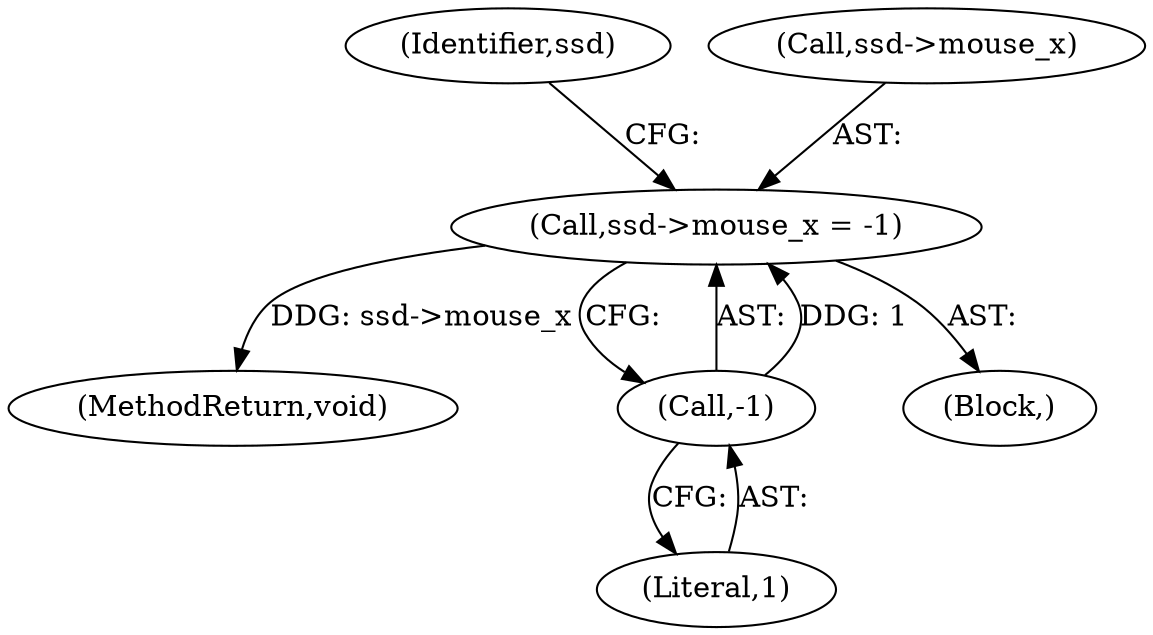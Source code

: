 digraph "0_qemu_ab9509cceabef28071e41bdfa073083859c949a7_0@pointer" {
"1000219" [label="(Call,ssd->mouse_x = -1)"];
"1000223" [label="(Call,-1)"];
"1000219" [label="(Call,ssd->mouse_x = -1)"];
"1000303" [label="(MethodReturn,void)"];
"1000227" [label="(Identifier,ssd)"];
"1000220" [label="(Call,ssd->mouse_x)"];
"1000223" [label="(Call,-1)"];
"1000208" [label="(Block,)"];
"1000224" [label="(Literal,1)"];
"1000219" -> "1000208"  [label="AST: "];
"1000219" -> "1000223"  [label="CFG: "];
"1000220" -> "1000219"  [label="AST: "];
"1000223" -> "1000219"  [label="AST: "];
"1000227" -> "1000219"  [label="CFG: "];
"1000219" -> "1000303"  [label="DDG: ssd->mouse_x"];
"1000223" -> "1000219"  [label="DDG: 1"];
"1000223" -> "1000224"  [label="CFG: "];
"1000224" -> "1000223"  [label="AST: "];
}
